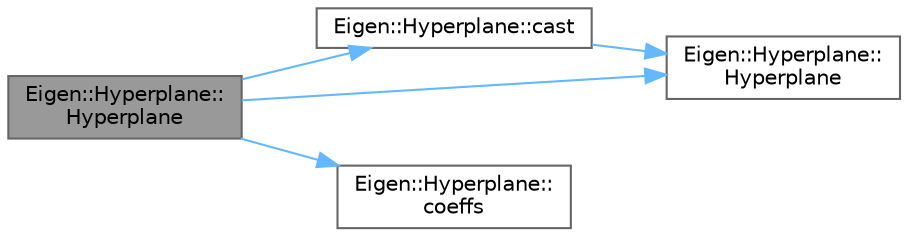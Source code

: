 digraph "Eigen::Hyperplane::Hyperplane"
{
 // LATEX_PDF_SIZE
  bgcolor="transparent";
  edge [fontname=Helvetica,fontsize=10,labelfontname=Helvetica,labelfontsize=10];
  node [fontname=Helvetica,fontsize=10,shape=box,height=0.2,width=0.4];
  rankdir="LR";
  Node1 [id="Node000001",label="Eigen::Hyperplane::\lHyperplane",height=0.2,width=0.4,color="gray40", fillcolor="grey60", style="filled", fontcolor="black",tooltip=" "];
  Node1 -> Node2 [id="edge5_Node000001_Node000002",color="steelblue1",style="solid",tooltip=" "];
  Node2 [id="Node000002",label="Eigen::Hyperplane::cast",height=0.2,width=0.4,color="grey40", fillcolor="white", style="filled",URL="$class_eigen_1_1_hyperplane.html#a291c11bc5bcc55395faf383a2f49149e",tooltip=" "];
  Node2 -> Node3 [id="edge6_Node000002_Node000003",color="steelblue1",style="solid",tooltip=" "];
  Node3 [id="Node000003",label="Eigen::Hyperplane::\lHyperplane",height=0.2,width=0.4,color="grey40", fillcolor="white", style="filled",URL="$class_eigen_1_1_hyperplane.html#a98d2a770332eec864a897a8ef5bb6025",tooltip=" "];
  Node1 -> Node4 [id="edge7_Node000001_Node000004",color="steelblue1",style="solid",tooltip=" "];
  Node4 [id="Node000004",label="Eigen::Hyperplane::\lcoeffs",height=0.2,width=0.4,color="grey40", fillcolor="white", style="filled",URL="$class_eigen_1_1_hyperplane.html#a95185e331180af43117d12c7c13bf6ae",tooltip=" "];
  Node1 -> Node3 [id="edge8_Node000001_Node000003",color="steelblue1",style="solid",tooltip=" "];
}
